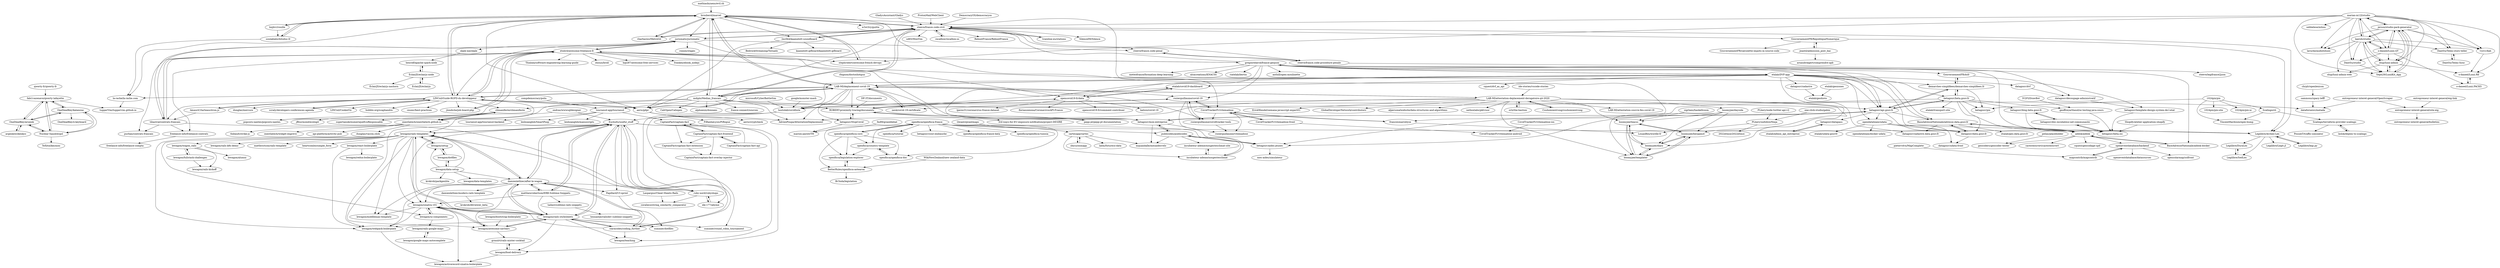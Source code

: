 digraph G {
"qwerty-fr/qwerty-fr" -> "fabi1cazenave/qwerty-lafayette"
"gregoiredavid/france-geojson" -> "rozierguillaume/covid-19"
"gregoiredavid/france-geojson" -> "GouvernementFR/dsfr" ["e"=1]
"gregoiredavid/france-geojson" -> "etalab/DVF-app"
"gregoiredavid/france-geojson" -> "datagouv/decoupage-administratif"
"gregoiredavid/france-geojson" -> "BaseAdresseNationale/addok-docker"
"gregoiredavid/france-geojson" -> "etnbrd/awesome-freelance-fr"
"gregoiredavid/france-geojson" -> "betagouv/api.gouv.fr"
"gregoiredavid/france-geojson" -> "steeve/france.code-civil"
"gregoiredavid/france-geojson" -> "addok/addok"
"gregoiredavid/france-geojson" -> "BaseAdresseNationale/adresse.data.gouv.fr"
"gregoiredavid/france-geojson" -> "anthill/open-moulinette"
"gregoiredavid/france-geojson" -> "opencovid19-fr/data"
"gregoiredavid/france-geojson" -> "meteofrance/formation-deep-learning"
"gregoiredavid/france-geojson" -> "alsacreations/KNACSS" ["e"=1]
"gregoiredavid/france-geojson" -> "riatelab/bertin" ["e"=1]
"sigrlami/haskellcosm" -> "boomyjee/teacss" ["e"=1]
"lewagon/dotfiles" -> "lewagon/setup"
"lewagon/dotfiles" -> "lewagon/data-setup"
"lewagon/setup" -> "lewagon/dotfiles"
"lewagon/setup" -> "lewagon/rails-templates"
"mathiasbynens/evil.sh" -> "brouberol/marcel" ["e"=1]
"etnbrd/awesome-freelance-fr" -> "tibastral/contrats-francais"
"etnbrd/awesome-freelance-fr" -> "jurismatic/jurismatic"
"etnbrd/awesome-freelance-fr" -> "jlondiche/job-board-php" ["e"=1]
"etnbrd/awesome-freelance-fr" -> "purban/contrats-francais"
"etnbrd/awesome-freelance-fr" -> "hql287/awesome-free-services" ["e"=1]
"etnbrd/awesome-freelance-fr" -> "freelance-info/freelance-contrats"
"etnbrd/awesome-freelance-fr" -> "LINCnil/Guide-RGPD-du-developpeur"
"etnbrd/awesome-freelance-fr" -> "fraxken/ebook_nodejs" ["e"=1]
"etnbrd/awesome-freelance-fr" -> "gregoiredavid/france-geojson"
"etnbrd/awesome-freelance-fr" -> "popcorn-nantes/popcorn-nantes"
"etnbrd/awesome-freelance-fr" -> "betagouv/mon-entreprise"
"etnbrd/awesome-freelance-fr" -> "stephrobert/awesome-french-devops" ["e"=1]
"etnbrd/awesome-freelance-fr" -> "Thialala/software-engineering-learning-guide" ["e"=1]
"etnbrd/awesome-freelance-fr" -> "opencovid19-fr/data"
"etnbrd/awesome-freelance-fr" -> "zhouzi/broll"
"betagouv/blog.beta.gouv.fr" -> "betagouv/doc.incubateur.net-communaute"
"betagouv/blog.beta.gouv.fr" -> "betagouv/beta.ssi"
"marian-m12l/studio" -> "jersou/studio-pack-generator"
"marian-m12l/studio" -> "kairoh/studio"
"marian-m12l/studio" -> "olup/lunii-admin"
"marian-m12l/studio" -> "DantSu/studio"
"marian-m12l/studio" -> "Seph29/LuniiKit_App"
"marian-m12l/studio" -> "o-daneel/Lunii.QT"
"marian-m12l/studio" -> "laruche/audiotolunii"
"marian-m12l/studio" -> "DantSu/Telmi-story-teller"
"marian-m12l/studio" -> "Cyri1/bah"
"marian-m12l/studio" -> "steeve/france.code-civil"
"marian-m12l/studio" -> "sebbelese/mhios"
"marian-m12l/studio" -> "o-daneel/Lunii.RE"
"marian-m12l/studio" -> "stephrobert/awesome-french-devops" ["e"=1]
"jlondiche/job-board-php" -> "etnbrd/awesome-freelance-fr" ["e"=1]
"climanifeste/climanifeste" -> "onestlatech/onestlatech.github.io"
"climanifeste/climanifeste" -> "jffourmond/ecologit"
"climanifeste/climanifeste" -> "popcorn-nantes/popcorn-nantes"
"climanifeste/climanifeste" -> "supertanuki/numeriqueEcoResponsable" ["e"=1]
"1024pix/pix" -> "betagouv/pix"
"1024pix/pix" -> "1024pix/pix-site"
"1024pix/pix" -> "Scalingo/cli"
"1024pix/pix" -> "VincentHardouin/npm-bump"
"1024pix/pix" -> "1024pix/pix-ui"
"openfisca/openfisca-core" -> "openfisca/country-template"
"openfisca/openfisca-core" -> "openfisca/openfisca-france"
"openfisca/openfisca-core" -> "openfisca/openfisca-doc"
"openfisca/openfisca-core" -> "openfisca/legislation-explorer"
"openfisca/openfisca-core" -> "BetterRules/openfisca-aotearoa"
"betagouv/aides-jeunes" -> "mes-aides/simulateur"
"cartesapp/cartes" -> "zbycz/osmapp" ["e"=1]
"cartesapp/cartes" -> "laem/futureco-data"
"cartesapp/cartes" -> "incubateur-ademe/nosgestesclimat"
"cartesapp/cartes" -> "mquandalle/mesaidesvelo"
"Qwant/qwantmaps" -> "cartesapp/cartes" ["e"=1]
"BaseAdresseNationale/addok-docker" -> "addok/addok"
"damienlethiec/modern-rails-template" -> "krokrob/dbviewer_beta"
"entrepreneur-interet-general/OpenScraper" -> "datafornews/metada"
"entrepreneur-interet-general/OpenScraper" -> "entrepreneur-interet-general/site-eig"
"OneDeadKey/kalamine" -> "Nuclear-Squid/ergol"
"OneDeadKey/kalamine" -> "OneDeadKey/x-keyboard"
"OneDeadKey/kalamine" -> "OneDeadKey/arsenik"
"OneDeadKey/kalamine" -> "fabi1cazenave/qwerty-lafayette"
"claracodes/coding_further" -> "Eschults/useful_stuff"
"claracodes/coding_further" -> "damienlethiec/after-le-wagon"
"claracodes/coding_further" -> "lewagon/teaching"
"claracodes/coding_further" -> "lewagon/rails-stylesheets"
"claracodes/coding_further" -> "lewagon/sinatra-101"
"soulaklabs/bitoduc.fr" -> "brouberol/marcel"
"soulaklabs/bitoduc.fr" -> "la-rache/la-rache.com"
"opendatateam/udata" -> "datagouv/data.gouv.fr"
"opendatateam/udata" -> "opendatateam/docker-udata"
"opendatateam/udata" -> "datagouv/udata-front"
"opendatateam/udata" -> "etalab/udata-gouvfr"
"opendatateam/udata" -> "Legilibre/Archeo-Lex"
"etalab/DVF-app" -> "cquest/dvf_as_api"
"etalab/DVF-app" -> "datagouv/dvf"
"etalab/DVF-app" -> "etalab/covid19-dashboard"
"etalab/DVF-app" -> "BaseAdresseNationale/adresse.data.gouv.fr"
"etalab/DVF-app" -> "betagouv/api.gouv.fr"
"etalab/DVF-app" -> "datagouv/data.gouv.fr"
"etalab/DVF-app" -> "betagouv/beta.gouv.fr"
"etalab/DVF-app" -> "datagouv/cadastre"
"etalab/DVF-app" -> "gregoiredavid/france-geojson"
"etalab/DVF-app" -> "LAB-MI/deplacement-covid-19"
"etalab/DVF-app" -> "hostolab/covidliste"
"etalab/DVF-app" -> "datagouv/cadastre.data.gouv.fr"
"etalab/DVF-app" -> "opendatateam/udata"
"etalab/DVF-app" -> "betagouv/mon-entreprise"
"etalab/DVF-app" -> "demarches-simplifiees/demarches-simplifiees.fr"
"zbycz/osmapp" -> "cartesapp/cartes" ["e"=1]
"datagouv/dvf" -> "datagouv/decoupage-administratif"
"mdiplo/Medias_francais" -> "onestlatech/onestlatech.github.io"
"mdiplo/Medias_francais" -> "brouberol/marcel"
"mdiplo/Medias_francais" -> "LAB-MI/deplacement-covid-19"
"mdiplo/Medias_francais" -> "datafornews/metada"
"mdiplo/Medias_francais" -> "alphoenix/donnees"
"mdiplo/Medias_francais" -> "AdrienPoupa/AttestationDeplacement"
"mdiplo/Medias_francais" -> "steeve/france.code-civil"
"mdiplo/Medias_francais" -> "france-connect/sources"
"mdiplo/Medias_francais" -> "climanifeste/climanifeste"
"mdiplo/Medias_francais" -> "ROBERT-proximity-tracing/documents"
"mdiplo/Medias_francais" -> "tournesol-app/tournesol"
"mdiplo/Medias_francais" -> "CaliOpen/Caliopen" ["e"=1]
"openfisca/openfisca-france" -> "openfisca/openfisca-core"
"openfisca/openfisca-france" -> "betagouv/cout-embauche"
"openfisca/openfisca-france" -> "openfisca/openfisca-doc"
"openfisca/openfisca-france" -> "betagouv/aides-jeunes"
"openfisca/openfisca-france" -> "openfisca/openfisca-france-data"
"openfisca/openfisca-france" -> "openfisca/openfisca-tunisia"
"openfisca/openfisca-france" -> "openfisca/country-template"
"openfisca/openfisca-france" -> "publicodes/publicodes"
"openfisca/openfisca-france" -> "openfisca/tutorial"
"openfisca/openfisca-france" -> "openfisca/legislation-explorer"
"openfisca/openfisca-france" -> "Legilibre/Archeo-Lex"
"aeris/gdpr" -> "aeris/cryptcheck" ["e"=1]
"aeris/gdpr" -> "PiRanhaLysis/PiRogue"
"aeris/gdpr" -> "AdrienPoupa/AttestationDeplacement"
"aeris/gdpr" -> "LAB-MI/deplacement-covid-19"
"aeris/gdpr" -> "LINCnil/Guide-RGPD-du-developpeur"
"CaptainFact/captain-fact-api" -> "CaptainFact/captain-fact-frontend"
"CaptainFact/captain-fact-api" -> "CaptainFact/captain-fact"
"Scalingo/cli" -> "Scalingo/terraform-provider-scalingo"
"Scalingo/cli" -> "VincentHardouin/npm-bump"
"BetterRules/openfisca-aotearoa" -> "openfisca/legislation-explorer"
"BetterRules/openfisca-aotearoa" -> "Br3nda/legislation"
"CaptainFact/captain-fact-frontend" -> "CaptainFact/captain-fact"
"CaptainFact/captain-fact-frontend" -> "CaptainFact/captain-fact-extension"
"CaptainFact/captain-fact-frontend" -> "CaptainFact/captain-fact-api"
"CaptainFact/captain-fact-frontend" -> "CaptainFact/captain-fact-overlay-injector"
"publicodes/publicodes" -> "betagouv/mon-entreprise"
"publicodes/publicodes" -> "incubateur-ademe/nosgestesclimat"
"publicodes/publicodes" -> "mquandalle/mesaidesvelo"
"publicodes/publicodes" -> "incubateur-ademe/nosgestesclimat-site"
"publicodes/publicodes" -> "betagouv/aides-jeunes"
"chrplr/openlexicon" -> "sammous/spacy-lefff"
"CaptainFact/captain-fact-extension" -> "CaptainFact/captain-fact-overlay-injector"
"CaptainFact/captain-fact" -> "CaptainFact/captain-fact-frontend"
"CaptainFact/captain-fact" -> "CaptainFact/captain-fact-extension"
"datagouv/decoupage-administratif" -> "betagouv/template-design-system-de-l-etat"
"lewagon/react-boilerplate" -> "lewagon/redux-boilerplate"
"lewagon/react-boilerplate" -> "lewagon/webpack-boilerplate"
"Scalingo/terraform-provider-scalingo" -> "PouuleT/traffic-simulator"
"Scalingo/terraform-provider-scalingo" -> "kolok/deploy-to-scalingo"
"sammous/spacy-lefff" -> "datafornews/metada"
"fm89/granddebat" -> "marion-paclot/TH"
"entrepreneur-interet-general/eig-link" -> "entrepreneur-interet-general/site-eig"
"Laspargus/Cheat-Sheets-Rails" -> "coralieco/string_similarity_comparator"
"grmnlrt/rails-mister-cocktail" -> "lewagon/food-delivery"
"entrepreneur-interet-general/site-eig" -> "entrepreneur-interet-general/bulletins"
"DP-3T/documents" -> "ROBERT-proximity-tracing/documents" ["e"=1]
"rozierguillaume/covid-19" -> "rozierguillaume/covidtracker-tools"
"rozierguillaume/covid-19" -> "rozierguillaume/vitemadose"
"rozierguillaume/covid-19" -> "hostolab/covidliste"
"rozierguillaume/covid-19" -> "CovidTrackerFr/vitemadose"
"LINCnil/Guide-RGPD-du-developpeur" -> "AmauriC/tarteaucitron.js" ["e"=1]
"LINCnil/Guide-RGPD-du-developpeur" -> "LINCnil/CookieViz"
"LINCnil/Guide-RGPD-du-developpeur" -> "aeris/gdpr"
"LINCnil/Guide-RGPD-du-developpeur" -> "LAB-MI/deplacement-covid-19"
"LINCnil/Guide-RGPD-du-developpeur" -> "betagouv/api.gouv.fr"
"LINCnil/Guide-RGPD-du-developpeur" -> "tibastral/contrats-francais"
"LINCnil/Guide-RGPD-du-developpeur" -> "etnbrd/awesome-freelance-fr"
"LINCnil/Guide-RGPD-du-developpeur" -> "jlondiche/job-board-php" ["e"=1]
"LINCnil/Guide-RGPD-du-developpeur" -> "onestlatech/onestlatech.github.io"
"LINCnil/Guide-RGPD-du-developpeur" -> "climanifeste/climanifeste"
"LINCnil/Guide-RGPD-du-developpeur" -> "hubblo-org/scaphandre" ["e"=1]
"LINCnil/Guide-RGPD-du-developpeur" -> "cnumr/best-practices" ["e"=1]
"LINCnil/Guide-RGPD-du-developpeur" -> "brouberol/marcel"
"LINCnil/Guide-RGPD-du-developpeur" -> "dunglas/mercure" ["e"=1]
"LINCnil/Guide-RGPD-du-developpeur" -> "scraly/developers-conferences-agenda" ["e"=1]
"PLhery/node-twitter-api-v2" -> "PLhery/unfollowNinja" ["e"=1]
"lewagon/data-setup" -> "lewagon/dotfiles"
"lewagon/data-setup" -> "lewagon/data-templates"
"lewagon/data-setup" -> "krokrob/packgenlite"
"lewagon/data-setup" -> "lewagon/setup"
"lewagon/data-setup" -> "damienlethiec/after-le-wagon"
"lewagon/data-setup" -> "lewagon/rails-templates"
"betagouv/doc.incubateur.net-communaute" -> "betagouv/beta.ssi"
"betagouv/doc.incubateur.net-communaute" -> "betagouv/blog.beta.gouv.fr"
"recalbox/recalbox-os" -> "steeve/france.code-civil" ["e"=1]
"Legilibre/Archeo-Lex" -> "Legilibre/legi.py"
"Legilibre/Archeo-Lex" -> "Legilibre/DuraLex"
"Legilibre/Archeo-Lex" -> "Legilibre/Legit.jl"
"Legilibre/Archeo-Lex" -> "Legilibre/SedLex"
"ROBERT-proximity-tracing/documents" -> "betagouv/StopCovid"
"ROBERT-proximity-tracing/documents" -> "pepp-pt/pepp-pt-documentation" ["e"=1]
"ROBERT-proximity-tracing/documents" -> "3rd-ways-for-EU-exposure-notification/project-DESIRE"
"ROBERT-proximity-tracing/documents" -> "opencovid19-fr/data"
"ROBERT-proximity-tracing/documents" -> "etalab/covid19-dashboard"
"etalab/covid19-dashboard" -> "opencovid19-fr/data"
"opencovid19-fr/data" -> "etalab/covid19-dashboard"
"opencovid19-fr/data" -> "opencovid19-fr/comment-contribuer"
"opencovid19-fr/data" -> "kalisio/covid-19"
"opencovid19-fr/data" -> "lperez31/coronavirus-france-dataset"
"opencovid19-fr/data" -> "ROBERT-proximity-tracing/documents"
"opencovid19-fr/data" -> "florianzemma/CoronavirusAPI-France"
"lewagon/fullstack-challenges" -> "lewagon/wagon_rails"
"lewagon/fullstack-challenges" -> "lewagon/rails-kickoff"
"addok/addok" -> "BaseAdresseNationale/addok-docker"
"addok/addok" -> "BaseAdresseNationale/adresse.data.gouv.fr"
"addok/addok" -> "geocoders/geocoder-tester"
"addok/addok" -> "openeventdatabase/backend"
"addok/addok" -> "caresteouvert/caresteouvert" ["e"=1]
"addok/addok" -> "cquest/geocodage-spd"
"AmauriC/tarteaucitron.js" -> "LINCnil/Guide-RGPD-du-developpeur" ["e"=1]
"AmauriC/tarteaucitron.js" -> "tibastral/contrats-francais" ["e"=1]
"pietervdvn/MapComplete" -> "mapcontrib/mapcontrib" ["e"=1]
"GouvernementFR/dsfr" -> "betagouv/template-design-system-de-l-etat" ["e"=1]
"GouvernementFR/dsfr" -> "demarches-simplifiees/demarches-simplifiees.fr" ["e"=1]
"incubateur-ademe/nosgestesclimat-site" -> "incubateur-ademe/nosgestesclimat"
"incubateur-ademe/nosgestesclimat" -> "incubateur-ademe/nosgestesclimat-site"
"incubateur-ademe/nosgestesclimat" -> "publicodes/publicodes"
"boomyjee/bergamot" -> "boomyjee/templater"
"boomyjee/bergamot" -> "boomyjee/diary"
"boomyjee/bergamot" -> "boomyjee/teacss"
"LAB-MI/deplacement-covid-19" -> "nesk/covid-19-certificate"
"LAB-MI/deplacement-covid-19" -> "LAB-MI/attestation-deplacement-derogatoire-q4-2020"
"LAB-MI/deplacement-covid-19" -> "ROBERT-proximity-tracing/documents"
"LAB-MI/deplacement-covid-19" -> "mdiplo/Medias_francais"
"LAB-MI/deplacement-covid-19" -> "betagouv/StopCovid"
"LAB-MI/deplacement-covid-19" -> "aeris/gdpr"
"LAB-MI/deplacement-covid-19" -> "LINCnil/Guide-RGPD-du-developpeur"
"LAB-MI/deplacement-covid-19" -> "etalab/DVF-app"
"LAB-MI/deplacement-covid-19" -> "hostolab/covidliste"
"LAB-MI/deplacement-covid-19" -> "AdrienPoupa/AttestationDeplacement"
"LAB-MI/deplacement-covid-19" -> "rozierguillaume/covid-19"
"LAB-MI/deplacement-covid-19" -> "betagouv/mon-entreprise"
"LAB-MI/deplacement-covid-19" -> "la-rache/la-rache.com"
"LAB-MI/deplacement-covid-19" -> "brouberol/marcel"
"LAB-MI/deplacement-covid-19" -> "rozierguillaume/covidtracker-tools"
"freelance-info/freelance-contrats" -> "freelance-info/freelance-compta"
"BaseAdresseNationale/adresse.data.gouv.fr" -> "etalab/geo.data.gouv.fr"
"BaseAdresseNationale/adresse.data.gouv.fr" -> "datagouv/data.gouv.fr"
"BaseAdresseNationale/adresse.data.gouv.fr" -> "datagouv/cadastre.data.gouv.fr"
"BaseAdresseNationale/adresse.data.gouv.fr" -> "addok/addok"
"betagouv/StopCovid" -> "ROBERT-proximity-tracing/documents"
"betagouv/StopCovid" -> "marion-paclot/TH"
"lewagon/awesome-navbars" -> "lewagon/rails-stylesheets"
"lewagon/awesome-navbars" -> "lewagon/sinatra-101"
"lewagon/awesome-navbars" -> "grmnlrt/rails-mister-cocktail"
"nesk/covid-19-certificate" -> "LAB-MI/deplacement-covid-19"
"onestlatech/onestlatech.github.io" -> "thibault/strike-js"
"onestlatech/onestlatech.github.io" -> "onestlatech/widget-engreve"
"onestlatech/onestlatech.github.io" -> "climanifeste/climanifeste"
"onestlatech/onestlatech.github.io" -> "api-platform/activity-pub"
"onestlatech/onestlatech.github.io" -> "dunglas/vaccin.click"
"lewagon/rails-google-maps" -> "lewagon/google-maps-autocomplete"
"lewagon/bootstrap-boilerplate" -> "lewagon/awesome-navbars"
"pepp-pt/pepp-pt-documentation" -> "ROBERT-proximity-tracing/documents" ["e"=1]
"Shopify/atelier-application-shopify" -> "betagouv/beta.ssi"
"geoffreyarthaud/oc-testing-java-cours" -> "betagouv/beta.ssi"
"betagouv/datapass" -> "etalab/admin_api_entreprise"
"eki-177/abyme" -> "ruby-nord/rubyshops"
"etalab/admin_api_entreprise" -> "betagouv/datapass"
"microsoft/CyberBattleSim" -> "hostolab/covidliste" ["e"=1]
"steeve/france.code-civil" -> "steeve/france.code-penal"
"steeve/france.code-civil" -> "jurismatic/jurismatic"
"steeve/france.code-civil" -> "steeve/france.code-procedure-penale"
"steeve/france.code-civil" -> "vbarbaresi/MetroGit" ["e"=1]
"steeve/france.code-civil" -> "brouberol/marcel"
"steeve/france.code-civil" -> "GouvernementFR/RepubliqueNumerique"
"steeve/france.code-civil" -> "2ec0b4/kaamelott-soundboard"
"steeve/france.code-civil" -> "RebootFrance/RebootFrance"
"steeve/france.code-civil" -> "mdiplo/Medias_francais"
"steeve/france.code-civil" -> "trainline-eu/stations" ["e"=1]
"steeve/france.code-civil" -> "Legilibre/Archeo-Lex"
"steeve/france.code-civil" -> "recalbox/recalbox-os" ["e"=1]
"steeve/france.code-civil" -> "SilenceIM/Silence" ["e"=1]
"steeve/france.code-civil" -> "aeris/gdpr"
"steeve/france.code-civil" -> "sd65/MiniVim" ["e"=1]
"Legilibre/legi.py" -> "Legilibre/Archeo-Lex"
"rbignon/doctoshotgun" -> "LAB-MI/deplacement-covid-19" ["e"=1]
"ovh/the-bastion" -> "LAB-MI/attestation-deplacement-derogatoire-q4-2020" ["e"=1]
"ide-stories/vscode-stories" -> "LAB-MI/attestation-deplacement-derogatoire-q4-2020" ["e"=1]
"IV2FI/DrawBot" -> "geoffreyarthaud/oc-testing-java-cours" ["e"=1]
"etalab/geozones" -> "etalab/geohisto"
"jurismatic/jurismatic" -> "steeve/france.code-civil"
"jurismatic/jurismatic" -> "tibastral/contrats-francais"
"jurismatic/jurismatic" -> "etnbrd/awesome-freelance-fr"
"jurismatic/jurismatic" -> "steeve/france.code-penal"
"jurismatic/jurismatic" -> "ronnix/stages"
"jurismatic/jurismatic" -> "betagouv/api.gouv.fr"
"jurismatic/jurismatic" -> "skale-me/skale"
"jurismatic/jurismatic" -> "LINCnil/Guide-RGPD-du-developpeur"
"vbarbaresi/MetroGit" -> "steeve/france.code-civil" ["e"=1]
"vbarbaresi/MetroGit" -> "brouberol/marcel" ["e"=1]
"rozierguillaume/covidtracker-tools" -> "rozierguillaume/covid-19"
"rozierguillaume/covidtracker-tools" -> "rozierguillaume/vitemadose"
"hostolab/covidliste" -> "eki-177/abyme"
"hostolab/covidliste" -> "ruby-nord/rubyshops"
"hostolab/covidliste" -> "Eschults/useful_stuff"
"hostolab/covidliste" -> "rozierguillaume/covid-19"
"google/monster-mash" -> "hostolab/covidliste" ["e"=1]
"steeve/france.code-procedure-penale" -> "steeve/france.code-penal"
"steeve/france.code-procedure-penale" -> "steeve/legifrance2json"
"steeve/france.code-penal" -> "steeve/france.code-procedure-penale"
"GladysAssistant/Gladys" -> "steeve/france.code-civil" ["e"=1]
"Nuclear-Squid/ergol" -> "OneDeadKey/kalamine"
"Nuclear-Squid/ergol" -> "OneDeadKey/arsenik"
"Nuclear-Squid/ergol" -> "fabi1cazenave/qwerty-lafayette"
"Nuclear-Squid/ergol" -> "TeXitoi/keymini"
"tournesol-app/tournesol" -> "tournesol-app/tournesol-backend"
"tournesol-app/tournesol" -> "lenhoanglnh/SmartPoop"
"tournesol-app/tournesol" -> "lenhoanglnh/manuscripts"
"tournesol-app/tournesol" -> "CaptainFact/captain-fact"
"WikiNewZealand/new-zealand-data" -> "BetterRules/openfisca-aotearoa" ["e"=1]
"Cuuhomientrung/cuuhomientrung" -> "LAB-MI/attestation-deplacement-derogatoire-q4-2020" ["e"=1]
"trainline-eu/stations" -> "steeve/france.code-civil" ["e"=1]
"CovidTrackerFr/vitemadose-ios" -> "CovidTrackerFr/vitemadose-android"
"lewagon/rails-stylesheets" -> "lewagon/sinatra-101"
"lewagon/rails-stylesheets" -> "lewagon/awesome-navbars"
"lewagon/rails-stylesheets" -> "Eschults/useful_stuff"
"lewagon/rails-stylesheets" -> "lewagon/rails-templates"
"lewagon/rails-stylesheets" -> "damienlethiec/after-le-wagon"
"lewagon/rails-stylesheets" -> "lewagon/webpack-boilerplate"
"lewagon/rails-stylesheets" -> "ssaunier/round_robin_tournament"
"lewagon/rails-stylesheets" -> "lewagon/food-delivery"
"lewagon/rails-stylesheets" -> "ssaunier/dotfiles"
"lewagon/rails-stylesheets" -> "lewagon/teaching"
"lewagon/rails-stylesheets" -> "claracodes/coding_further"
"CovidTrackerFr/vitemadose" -> "CovidTrackerFr/vitemadose-front"
"CovidTrackerFr/vitemadose" -> "rozierguillaume/covidtracker-tools"
"CovidTrackerFr/vitemadose" -> "rozierguillaume/vitemadose"
"CovidTrackerFr/vitemadose" -> "rozierguillaume/covid-19"
"CovidTrackerFr/vitemadose" -> "francoismari/elyze"
"boomyjee/teacss" -> "boomyjee/templater"
"boomyjee/teacss" -> "boomyjee/bergamot"
"boomyjee/teacss" -> "boomyjee/diary"
"LAB-MI/attestation-deplacement-derogatoire-q4-2020" -> "LAB-MI/attestation-couvre-feu-covid-19"
"LAB-MI/attestation-deplacement-derogatoire-q4-2020" -> "Cuuhomientrung/cuuhomientrung" ["e"=1]
"LAB-MI/attestation-deplacement-derogatoire-q4-2020" -> "LAB-MI/deplacement-covid-19"
"LAB-MI/attestation-deplacement-derogatoire-q4-2020" -> "AdrienPoupa/AttestationDeplacement"
"LAB-MI/attestation-deplacement-derogatoire-q4-2020" -> "nesk/covid-19-certificate"
"LAB-MI/attestation-deplacement-derogatoire-q4-2020" -> "boomyjee/teacss"
"LAB-MI/attestation-deplacement-derogatoire-q4-2020" -> "boomyjee/templater"
"LAB-MI/attestation-deplacement-derogatoire-q4-2020" -> "boomyjee/bergamot"
"LAB-MI/attestation-deplacement-derogatoire-q4-2020" -> "boomyjee/diary"
"LAB-MI/attestation-deplacement-derogatoire-q4-2020" -> "boomyjee/dayside"
"LAB-MI/attestation-deplacement-derogatoire-q4-2020" -> "ovh/the-bastion" ["e"=1]
"LAB-MI/attestation-deplacement-derogatoire-q4-2020" -> "ErickWendel/semana-javascript-expert01" ["e"=1]
"LAB-MI/attestation-deplacement-derogatoire-q4-2020" -> "GlobalDeveloperNetwork/contributors" ["e"=1]
"LAB-MI/attestation-deplacement-derogatoire-q4-2020" -> "alpersonalwebsite/data-structures-and-algorithms" ["e"=1]
"LAB-MI/attestation-deplacement-derogatoire-q4-2020" -> "netboxlabs/pktvisor" ["e"=1]
"lewagon/wagon_rails" -> "lewagon/alumni"
"lewagon/wagon_rails" -> "lewagon/fullstack-challenges"
"lewagon/wagon_rails" -> "lewagon/rails-kickoff"
"CovidTrackerFr/vitemadose-front" -> "CovidTrackerFr/vitemadose-android"
"CovidTrackerFr/vitemadose-front" -> "CovidTrackerFr/vitemadose"
"betagouv/template-design-system-de-l-etat" -> "betagouv/beta.ssi"
"francoismari/elyze" -> "LouanBen/wordle-fr"
"francoismari/elyze" -> "CovidTrackerFr/vitemadose"
"lewagon/rails-templates" -> "Eschults/useful_stuff"
"lewagon/rails-templates" -> "damienlethiec/after-le-wagon"
"lewagon/rails-templates" -> "lewagon/rails-stylesheets"
"lewagon/rails-templates" -> "lewagon/sinatra-101"
"lewagon/rails-templates" -> "lewagon/ui-components"
"lewagon/rails-templates" -> "lewagon/awesome-navbars"
"lewagon/rails-templates" -> "lewagon/webpack-boilerplate"
"lewagon/rails-templates" -> "lewagon/react-boilerplate"
"lewagon/rails-templates" -> "lewagon/rails-k8s-demo" ["e"=1]
"lewagon/rails-templates" -> "lewagon/setup"
"lewagon/rails-templates" -> "lewagon/middleman-template"
"lewagon/rails-templates" -> "lewagon/wagon_rails"
"lewagon/rails-templates" -> "ruby-nord/rubyshops"
"lewagon/rails-templates" -> "mattbrictson/rails-template" ["e"=1]
"lewagon/rails-templates" -> "heartcombo/simple_form" ["e"=1]
"bnjbvr/rouille" -> "brouberol/marcel" ["e"=1]
"bnjbvr/rouille" -> "soulaklabs/bitoduc.fr" ["e"=1]
"la-rache/la-rache.com" -> "tupperVim/tuppervim.github.io"
"jersou/studio-pack-generator" -> "kairoh/studio"
"jersou/studio-pack-generator" -> "olup/lunii-admin"
"jersou/studio-pack-generator" -> "Seph29/LuniiKit_App"
"jersou/studio-pack-generator" -> "Cyri1/bah"
"jersou/studio-pack-generator" -> "marian-m12l/studio"
"jersou/studio-pack-generator" -> "o-daneel/Lunii.QT"
"jersou/studio-pack-generator" -> "DantSu/Telmi-story-teller"
"jersou/studio-pack-generator" -> "laruche/audiotolunii"
"Seph29/LuniiKit_App" -> "olup/lunii-admin"
"Seph29/LuniiKit_App" -> "jersou/studio-pack-generator"
"EclairJS/eclairjs-node" -> "EclairJS/eclairjs"
"EclairJS/eclairjs-node" -> "henridf/apache-spark-node"
"EclairJS/eclairjs-node" -> "EclairJS/eclairjs-nashorn"
"ProtonMail/WebClient" -> "steeve/france.code-civil" ["e"=1]
"Papillard/UI-sprint" -> "ssaunier/dotfiles"
"betagouv/beta.gouv.fr" -> "betagouv/api.gouv.fr"
"betagouv/beta.gouv.fr" -> "betagouv/aides-jeunes"
"betagouv/beta.gouv.fr" -> "demarches-simplifiees/demarches-simplifiees.fr"
"betagouv/beta.gouv.fr" -> "betagouv/pix"
"betagouv/beta.gouv.fr" -> "betagouv/blog.beta.gouv.fr"
"betagouv/beta.gouv.fr" -> "datagouv/data.gouv.fr"
"betagouv/beta.gouv.fr" -> "geoffreyarthaud/oc-testing-java-cours"
"betagouv/beta.gouv.fr" -> "addok/addok"
"betagouv/beta.gouv.fr" -> "etalab/transport-site"
"tibastral/contrats-francais" -> "etnbrd/awesome-freelance-fr"
"tibastral/contrats-francais" -> "ruby-nord/rubyshops"
"tibastral/contrats-francais" -> "purban/contrats-francais"
"tibastral/contrats-francais" -> "freelance-info/freelance-contrats"
"tibastral/contrats-francais" -> "jurismatic/jurismatic"
"PLhery/unfollowNinja" -> "2022etmoi/2022etmoi"
"PLhery/unfollowNinja" -> "LouanBen/wordle-fr"
"demarches-simplifiees/demarches-simplifiees.fr" -> "betagouv/beta.gouv.fr"
"demarches-simplifiees/demarches-simplifiees.fr" -> "betagouv/api.gouv.fr"
"demarches-simplifiees/demarches-simplifiees.fr" -> "betagouv/pix"
"demarches-simplifiees/demarches-simplifiees.fr" -> "GouvernementFR/dsfr" ["e"=1]
"mapcontrib/mapcontrib" -> "openeventdatabase/backend"
"kairoh/studio" -> "jersou/studio-pack-generator"
"kairoh/studio" -> "Seph29/LuniiKit_App"
"kairoh/studio" -> "olup/lunii-admin"
"kairoh/studio" -> "DantSu/Telmi-story-teller"
"kairoh/studio" -> "marian-m12l/studio"
"kairoh/studio" -> "o-daneel/Lunii.QT"
"kairoh/studio" -> "DantSu/studio"
"kairoh/studio" -> "olup/lunii-admin-web"
"kairoh/studio" -> "laruche/audiotolunii"
"kairoh/studio" -> "Cyri1/bah"
"ruby-nord/rubyshops" -> "eki-177/abyme"
"ruby-nord/rubyshops" -> "coralieco/string_similarity_comparator"
"boomyjee/dayside" -> "boomyjee/templater"
"boomyjee/dayside" -> "boomyjee/teacss"
"boomyjee/dayside" -> "boomyjee/diary"
"boomyjee/dayside" -> "boomyjee/bergamot"
"henridf/apache-spark-node" -> "EclairJS/eclairjs-node"
"matthewrobertson/ERB-Sublime-Snippets" -> "lewagon/sinatra-101"
"matthewrobertson/ERB-Sublime-Snippets" -> "lewagon/rails-stylesheets"
"matthewrobertson/ERB-Sublime-Snippets" -> "Eschults/useful_stuff"
"matthewrobertson/ERB-Sublime-Snippets" -> "tadast/sublime-rails-snippets"
"matthewrobertson/ERB-Sublime-Snippets" -> "damienlethiec/after-le-wagon"
"openfisca/openfisca-doc" -> "openfisca/country-template"
"lewagon/ui-components" -> "lewagon/rails-google-maps"
"lewagon/ui-components" -> "lewagon/sinatra-101"
"openfisca/legislation-explorer" -> "BetterRules/openfisca-aotearoa"
"ondras/wwwsqldesigner" -> "lewagon/rails-templates" ["e"=1]
"ondras/wwwsqldesigner" -> "Eschults/useful_stuff" ["e"=1]
"stephrobert/awesome-french-devops" -> "brouberol/marcel" ["e"=1]
"Cyri1/bah" -> "o-daneel/Lunii.RE"
"skale-me/skale" -> "henridf/apache-spark-node"
"olup/lunii-admin" -> "Seph29/LuniiKit_App"
"olup/lunii-admin" -> "jersou/studio-pack-generator"
"olup/lunii-admin" -> "olup/lunii-admin-web"
"olup/lunii-admin" -> "kairoh/studio"
"olup/lunii-admin" -> "o-daneel/Lunii.RE"
"brouberol/marcel" -> "bnjbvr/rouille" ["e"=1]
"brouberol/marcel" -> "soulaklabs/bitoduc.fr"
"brouberol/marcel" -> "steeve/france.code-civil"
"brouberol/marcel" -> "w3st3ry/guitte" ["e"=1]
"brouberol/marcel" -> "mdiplo/Medias_francais"
"brouberol/marcel" -> "stephrobert/awesome-french-devops" ["e"=1]
"brouberol/marcel" -> "vbarbaresi/MetroGit" ["e"=1]
"brouberol/marcel" -> "aeris/gdpr"
"brouberol/marcel" -> "la-rache/la-rache.com"
"brouberol/marcel" -> "LINCnil/Guide-RGPD-du-developpeur"
"brouberol/marcel" -> "LAB-MI/deplacement-covid-19"
"brouberol/marcel" -> "CovidTrackerFr/vitemadose"
"brouberol/marcel" -> "2ec0b4/kaamelott-soundboard"
"brouberol/marcel" -> "jurismatic/jurismatic"
"brouberol/marcel" -> "francoismari/elyze"
"one-click-studio/gabin" -> "PLhery/unfollowNinja" ["e"=1]
"2ec0b4/kaamelott-soundboard" -> "kaamelott-gifboard/kaamelott-gifboard"
"2ec0b4/kaamelott-soundboard" -> "steeve/france.code-civil"
"2ec0b4/kaamelott-soundboard" -> "aeris/gdpr"
"2ec0b4/kaamelott-soundboard" -> "BedrockStreaming/Tornado"
"GouvernementFR/RepubliqueNumerique" -> "GouvernementFR/calculette-impots-m-source-code"
"GouvernementFR/RepubliqueNumerique" -> "Legilibre/Archeo-Lex"
"GouvernementFR/RepubliqueNumerique" -> "jeantil/admission_post_bac"
"betagouv/api.gouv.fr" -> "betagouv/beta.gouv.fr"
"betagouv/api.gouv.fr" -> "datagouv/data.gouv.fr"
"betagouv/api.gouv.fr" -> "betagouv/mon-entreprise"
"betagouv/api.gouv.fr" -> "demarches-simplifiees/demarches-simplifiees.fr"
"betagouv/api.gouv.fr" -> "betagouv/aides-jeunes"
"betagouv/api.gouv.fr" -> "betagouv/datapass"
"betagouv/api.gouv.fr" -> "BaseAdresseNationale/adresse.data.gouv.fr"
"betagouv/api.gouv.fr" -> "opendatateam/udata"
"lewagon/sinatra-101" -> "lewagon/rails-stylesheets"
"lewagon/sinatra-101" -> "lewagon/activerecord-sinatra-boilerplate"
"lewagon/sinatra-101" -> "lewagon/middleman-template"
"lewagon/sinatra-101" -> "lewagon/ui-components"
"lewagon/sinatra-101" -> "lewagon/awesome-navbars"
"lewagon/sinatra-101" -> "lewagon/webpack-boilerplate"
"openeventdatabase/backend" -> "openeventdatabase/datasources"
"openeventdatabase/backend" -> "opensolarmap/solfront"
"openeventdatabase/backend" -> "mapcontrib/mapcontrib"
"o-daneel/Lunii.RE" -> "o-daneel/Lunii.PACKS"
"betagouv/mon-entreprise" -> "publicodes/publicodes"
"betagouv/mon-entreprise" -> "betagouv/aides-jeunes"
"betagouv/mon-entreprise" -> "betagouv/api.gouv.fr"
"betagouv/mon-entreprise" -> "mquandalle/mesaidesvelo"
"Eschults/useful_stuff" -> "damienlethiec/after-le-wagon"
"Eschults/useful_stuff" -> "lewagon/rails-templates"
"Eschults/useful_stuff" -> "lewagon/rails-stylesheets"
"Eschults/useful_stuff" -> "claracodes/coding_further"
"Eschults/useful_stuff" -> "lewagon/sinatra-101"
"Eschults/useful_stuff" -> "ruby-nord/rubyshops"
"Eschults/useful_stuff" -> "lewagon/webpack-boilerplate"
"Eschults/useful_stuff" -> "lewagon/teaching"
"Eschults/useful_stuff" -> "ssaunier/round_robin_tournament"
"Eschults/useful_stuff" -> "Papillard/UI-sprint"
"Eschults/useful_stuff" -> "lewagon/food-delivery"
"Eschults/useful_stuff" -> "matthewrobertson/ERB-Sublime-Snippets"
"EclairJS/eclairjs" -> "EclairJS/eclairjs-node"
"o-daneel/Lunii.QT" -> "DantSu/studio"
"o-daneel/Lunii.QT" -> "jersou/studio-pack-generator"
"o-daneel/Lunii.QT" -> "kairoh/studio"
"o-daneel/Lunii.QT" -> "olup/lunii-admin"
"o-daneel/Lunii.QT" -> "o-daneel/Lunii.PACKS"
"o-daneel/Lunii.PACKS" -> "o-daneel/Lunii.RE"
"tadast/sublime-rails-snippets" -> "tennantje/railsdev-sublime-snippets"
"kolok/deploy-to-scalingo" -> "Scalingo/terraform-provider-scalingo"
"lewagon/google-maps-autocomplete" -> "lewagon/rails-google-maps"
"lewagon/food-delivery" -> "grmnlrt/rails-mister-cocktail"
"lewagon/food-delivery" -> "lewagon/activerecord-sinatra-boilerplate"
"compdemocracy/polis" -> "tournesol-app/tournesol" ["e"=1]
"fabi1cazenave/qwerty-lafayette" -> "OneDeadKey/arsenik"
"fabi1cazenave/qwerty-lafayette" -> "OneDeadKey/kalamine"
"fabi1cazenave/qwerty-lafayette" -> "Nuclear-Squid/ergol"
"fabi1cazenave/qwerty-lafayette" -> "tupperVim/tuppervim.github.io"
"DantSu/Telmi-story-teller" -> "DantSu/Telmi-Sync"
"jeantil/admission_post_bac" -> "arnaudriegert/comprendre-apb"
"jeantil/admission_post_bac" -> "GouvernementFR/RepubliqueNumerique"
"OneDeadKey/arsenik" -> "Nuclear-Squid/ergol"
"OneDeadKey/arsenik" -> "OneDeadKey/kalamine"
"OneDeadKey/arsenik" -> "fabi1cazenave/qwerty-lafayette"
"OneDeadKey/arsenik" -> "argenkiwi/kenkyo"
"betagouv/beta.ssi" -> "betagouv/doc.incubateur.net-communaute"
"DantSu/studio" -> "Seph29/LuniiKit_App"
"DantSu/Telmi-Sync" -> "DantSu/Telmi-story-teller"
"boomyjee/templater" -> "boomyjee/diary"
"boomyjee/templater" -> "boomyjee/bergamot"
"boomyjee/templater" -> "boomyjee/teacss"
"boomyjee/diary" -> "boomyjee/templater"
"boomyjee/diary" -> "boomyjee/bergamot"
"boomyjee/diary" -> "boomyjee/teacss"
"argenkiwi/kenkyo" -> "OneDeadKey/arsenik"
"Legilibre/DuraLex" -> "Legilibre/SedLex"
"openfisca/country-template" -> "openfisca/openfisca-doc"
"openfisca/country-template" -> "openfisca/legislation-explorer"
"datagouv/cadastre" -> "etalab/geohisto"
"pelias/placeholder" -> "geocoders/geocoder-tester" ["e"=1]
"Legilibre/SedLex" -> "Legilibre/DuraLex"
"DemocracyOS/democracyos" -> "steeve/france.code-civil" ["e"=1]
"scraly/developers-conferences-agenda" -> "LINCnil/Guide-RGPD-du-developpeur" ["e"=1]
"damienlethiec/after-le-wagon" -> "Eschults/useful_stuff"
"damienlethiec/after-le-wagon" -> "lewagon/rails-templates"
"damienlethiec/after-le-wagon" -> "lewagon/rails-stylesheets"
"damienlethiec/after-le-wagon" -> "claracodes/coding_further"
"damienlethiec/after-le-wagon" -> "lewagon/sinatra-101"
"damienlethiec/after-le-wagon" -> "Papillard/UI-sprint"
"damienlethiec/after-le-wagon" -> "lewagon/webpack-boilerplate"
"damienlethiec/after-le-wagon" -> "ruby-nord/rubyshops"
"damienlethiec/after-le-wagon" -> "damienlethiec/modern-rails-template"
"damienlethiec/after-le-wagon" -> "matthewrobertson/ERB-Sublime-Snippets"
"damienlethiec/after-le-wagon" -> "lewagon/awesome-navbars"
"damienlethiec/after-le-wagon" -> "lewagon/middleman-template"
"datagouv/data.gouv.fr" -> "datagouv/udata-front"
"datagouv/data.gouv.fr" -> "BaseAdresseNationale/adresse.data.gouv.fr"
"lewagon/webpack-boilerplate" -> "lewagon/activerecord-sinatra-boilerplate"
"qwerty-fr/qwerty-fr" ["l"="34.805,18.705"]
"fabi1cazenave/qwerty-lafayette" ["l"="34.863,18.7"]
"gregoiredavid/france-geojson" ["l"="34.972,18.511"]
"rozierguillaume/covid-19" ["l"="35.07,18.551"]
"GouvernementFR/dsfr" ["l"="1.809,-31.062", "c"=735]
"etalab/DVF-app" ["l"="34.996,18.516"]
"datagouv/decoupage-administratif" ["l"="34.921,18.535"]
"BaseAdresseNationale/addok-docker" ["l"="34.921,18.559"]
"etnbrd/awesome-freelance-fr" ["l"="35.011,18.45"]
"betagouv/api.gouv.fr" ["l"="34.983,18.484"]
"steeve/france.code-civil" ["l"="35.067,18.368"]
"addok/addok" ["l"="34.899,18.547"]
"BaseAdresseNationale/adresse.data.gouv.fr" ["l"="34.942,18.523"]
"anthill/open-moulinette" ["l"="34.979,18.554"]
"opencovid19-fr/data" ["l"="34.945,18.434"]
"meteofrance/formation-deep-learning" ["l"="34.949,18.575"]
"alsacreations/KNACSS" ["l"="21.676,-30.142", "c"=36]
"riatelab/bertin" ["l"="41.357,24.468", "c"=76]
"sigrlami/haskellcosm" ["l"="-1.1,2.993", "c"=258]
"boomyjee/teacss" ["l"="35.196,18.45"]
"lewagon/dotfiles" ["l"="35.342,18.921"]
"lewagon/setup" ["l"="35.248,18.901"]
"lewagon/data-setup" ["l"="35.286,18.845"]
"lewagon/rails-templates" ["l"="35.204,18.799"]
"mathiasbynens/evil.sh" ["l"="-16.904,-6.597", "c"=469]
"brouberol/marcel" ["l"="35.077,18.446"]
"tibastral/contrats-francais" ["l"="35.043,18.477"]
"jurismatic/jurismatic" ["l"="35.017,18.404"]
"jlondiche/job-board-php" ["l"="-16.326,23.734", "c"=1167]
"purban/contrats-francais" ["l"="35.034,18.455"]
"hql287/awesome-free-services" ["l"="26.089,-26.433", "c"=32]
"freelance-info/freelance-contrats" ["l"="35.023,18.492"]
"LINCnil/Guide-RGPD-du-developpeur" ["l"="35.047,18.426"]
"fraxken/ebook_nodejs" ["l"="1.932,-26.514", "c"=894]
"popcorn-nantes/popcorn-nantes" ["l"="35.047,18.398"]
"betagouv/mon-entreprise" ["l"="35.051,18.501"]
"stephrobert/awesome-french-devops" ["l"="31.848,-22.849", "c"=358]
"Thialala/software-engineering-learning-guide" ["l"="1.88,-26.527", "c"=894]
"zhouzi/broll" ["l"="34.975,18.437"]
"betagouv/blog.beta.gouv.fr" ["l"="34.873,18.504"]
"betagouv/doc.incubateur.net-communaute" ["l"="34.85,18.505"]
"betagouv/beta.ssi" ["l"="34.858,18.517"]
"marian-m12l/studio" ["l"="35.07,18.198"]
"jersou/studio-pack-generator" ["l"="35.07,18.173"]
"kairoh/studio" ["l"="35.08,18.165"]
"olup/lunii-admin" ["l"="35.072,18.154"]
"DantSu/studio" ["l"="35.085,18.181"]
"Seph29/LuniiKit_App" ["l"="35.092,18.166"]
"o-daneel/Lunii.QT" ["l"="35.057,18.163"]
"laruche/audiotolunii" ["l"="35.097,18.182"]
"DantSu/Telmi-story-teller" ["l"="35.06,18.143"]
"Cyri1/bah" ["l"="35.051,18.181"]
"sebbelese/mhios" ["l"="35.094,18.209"]
"o-daneel/Lunii.RE" ["l"="35.041,18.169"]
"climanifeste/climanifeste" ["l"="35.099,18.382"]
"onestlatech/onestlatech.github.io" ["l"="35.111,18.352"]
"jffourmond/ecologit" ["l"="35.128,18.367"]
"supertanuki/numeriqueEcoResponsable" ["l"="-11.81,16.961", "c"=978]
"1024pix/pix" ["l"="34.778,18.442"]
"betagouv/pix" ["l"="34.867,18.461"]
"1024pix/pix-site" ["l"="34.759,18.462"]
"Scalingo/cli" ["l"="34.731,18.426"]
"VincentHardouin/npm-bump" ["l"="34.753,18.427"]
"1024pix/pix-ui" ["l"="34.752,18.446"]
"openfisca/openfisca-core" ["l"="35.233,18.539"]
"openfisca/country-template" ["l"="35.226,18.52"]
"openfisca/openfisca-france" ["l"="35.19,18.516"]
"openfisca/openfisca-doc" ["l"="35.214,18.529"]
"openfisca/legislation-explorer" ["l"="35.244,18.525"]
"BetterRules/openfisca-aotearoa" ["l"="35.264,18.536"]
"betagouv/aides-jeunes" ["l"="35.055,18.517"]
"mes-aides/simulateur" ["l"="35.041,18.547"]
"cartesapp/cartes" ["l"="35.16,18.519"]
"zbycz/osmapp" ["l"="39.784,22.706", "c"=1091]
"laem/futureco-data" ["l"="35.179,18.499"]
"incubateur-ademe/nosgestesclimat" ["l"="35.148,18.54"]
"mquandalle/mesaidesvelo" ["l"="35.116,18.508"]
"Qwant/qwantmaps" ["l"="39.687,22.746", "c"=1091]
"damienlethiec/modern-rails-template" ["l"="35.138,18.774"]
"krokrob/dbviewer_beta" ["l"="35.109,18.783"]
"entrepreneur-interet-general/OpenScraper" ["l"="35.065,18.599"]
"datafornews/metada" ["l"="35.07,18.529"]
"entrepreneur-interet-general/site-eig" ["l"="35.071,18.637"]
"OneDeadKey/kalamine" ["l"="34.867,18.727"]
"Nuclear-Squid/ergol" ["l"="34.844,18.716"]
"OneDeadKey/x-keyboard" ["l"="34.874,18.756"]
"OneDeadKey/arsenik" ["l"="34.848,18.735"]
"claracodes/coding_further" ["l"="35.173,18.752"]
"Eschults/useful_stuff" ["l"="35.18,18.735"]
"damienlethiec/after-le-wagon" ["l"="35.2,18.759"]
"lewagon/teaching" ["l"="35.152,18.75"]
"lewagon/rails-stylesheets" ["l"="35.183,18.764"]
"lewagon/sinatra-101" ["l"="35.201,18.775"]
"soulaklabs/bitoduc.fr" ["l"="35.088,18.493"]
"la-rache/la-rache.com" ["l"="35.036,18.527"]
"opendatateam/udata" ["l"="35.011,18.476"]
"datagouv/data.gouv.fr" ["l"="34.96,18.499"]
"opendatateam/docker-udata" ["l"="34.99,18.464"]
"datagouv/udata-front" ["l"="34.993,18.494"]
"etalab/udata-gouvfr" ["l"="34.979,18.457"]
"Legilibre/Archeo-Lex" ["l"="35.139,18.418"]
"cquest/dvf_as_api" ["l"="34.956,18.485"]
"datagouv/dvf" ["l"="34.951,18.546"]
"etalab/covid19-dashboard" ["l"="34.956,18.454"]
"betagouv/beta.gouv.fr" ["l"="34.926,18.497"]
"datagouv/cadastre" ["l"="34.98,18.585"]
"LAB-MI/deplacement-covid-19" ["l"="35.075,18.472"]
"hostolab/covidliste" ["l"="35.098,18.599"]
"datagouv/cadastre.data.gouv.fr" ["l"="34.968,18.539"]
"demarches-simplifiees/demarches-simplifiees.fr" ["l"="34.934,18.477"]
"mdiplo/Medias_francais" ["l"="35.104,18.415"]
"alphoenix/donnees" ["l"="35.133,18.394"]
"AdrienPoupa/AttestationDeplacement" ["l"="35.121,18.442"]
"france-connect/sources" ["l"="35.153,18.379"]
"ROBERT-proximity-tracing/documents" ["l"="34.993,18.427"]
"tournesol-app/tournesol" ["l"="35.24,18.353"]
"CaliOpen/Caliopen" ["l"="-53.178,9.871", "c"=19]
"betagouv/cout-embauche" ["l"="35.235,18.5"]
"openfisca/openfisca-france-data" ["l"="35.213,18.504"]
"openfisca/openfisca-tunisia" ["l"="35.207,18.546"]
"publicodes/publicodes" ["l"="35.116,18.527"]
"openfisca/tutorial" ["l"="35.194,18.54"]
"aeris/gdpr" ["l"="35.075,18.41"]
"aeris/cryptcheck" ["l"="-52.897,9.859", "c"=19]
"PiRanhaLysis/PiRogue" ["l"="35.088,18.341"]
"CaptainFact/captain-fact-api" ["l"="35.355,18.301"]
"CaptainFact/captain-fact-frontend" ["l"="35.332,18.298"]
"CaptainFact/captain-fact" ["l"="35.309,18.314"]
"Scalingo/terraform-provider-scalingo" ["l"="34.698,18.419"]
"Br3nda/legislation" ["l"="35.289,18.542"]
"CaptainFact/captain-fact-extension" ["l"="35.315,18.291"]
"CaptainFact/captain-fact-overlay-injector" ["l"="35.328,18.312"]
"incubateur-ademe/nosgestesclimat-site" ["l"="35.149,18.559"]
"chrplr/openlexicon" ["l"="35.014,18.619"]
"sammous/spacy-lefff" ["l"="35.036,18.585"]
"betagouv/template-design-system-de-l-etat" ["l"="34.873,18.533"]
"lewagon/react-boilerplate" ["l"="35.182,18.818"]
"lewagon/redux-boilerplate" ["l"="35.174,18.84"]
"lewagon/webpack-boilerplate" ["l"="35.186,18.782"]
"PouuleT/traffic-simulator" ["l"="34.681,18.407"]
"kolok/deploy-to-scalingo" ["l"="34.681,18.425"]
"fm89/granddebat" ["l"="34.919,18.361"]
"marion-paclot/TH" ["l"="34.946,18.379"]
"entrepreneur-interet-general/eig-link" ["l"="35.067,18.662"]
"Laspargus/Cheat-Sheets-Rails" ["l"="35.112,18.703"]
"coralieco/string_similarity_comparator" ["l"="35.126,18.688"]
"grmnlrt/rails-mister-cocktail" ["l"="35.152,18.786"]
"lewagon/food-delivery" ["l"="35.159,18.767"]
"entrepreneur-interet-general/bulletins" ["l"="35.082,18.656"]
"DP-3T/documents" ["l"="36.273,18.371", "c"=979]
"rozierguillaume/covidtracker-tools" ["l"="35.087,18.531"]
"rozierguillaume/vitemadose" ["l"="35.091,18.564"]
"CovidTrackerFr/vitemadose" ["l"="35.099,18.551"]
"AmauriC/tarteaucitron.js" ["l"="21.713,-29.986", "c"=36]
"LINCnil/CookieViz" ["l"="34.997,18.369"]
"hubblo-org/scaphandre" ["l"="-11.741,16.969", "c"=978]
"cnumr/best-practices" ["l"="-11.805,16.985", "c"=978]
"dunglas/mercure" ["l"="-14.339,24.591", "c"=181]
"scraly/developers-conferences-agenda" ["l"="30.536,-24.836", "c"=523]
"PLhery/node-twitter-api-v2" ["l"="39.246,34.011", "c"=988]
"PLhery/unfollowNinja" ["l"="35.019,18.688"]
"lewagon/data-templates" ["l"="35.325,18.837"]
"krokrob/packgenlite" ["l"="35.309,18.822"]
"recalbox/recalbox-os" ["l"="-15.295,0.421", "c"=502]
"Legilibre/legi.py" ["l"="35.166,18.421"]
"Legilibre/DuraLex" ["l"="35.182,18.396"]
"Legilibre/Legit.jl" ["l"="35.16,18.4"]
"Legilibre/SedLex" ["l"="35.173,18.408"]
"betagouv/StopCovid" ["l"="34.986,18.407"]
"pepp-pt/pepp-pt-documentation" ["l"="36.316,18.387", "c"=979]
"3rd-ways-for-EU-exposure-notification/project-DESIRE" ["l"="34.962,18.408"]
"opencovid19-fr/comment-contribuer" ["l"="34.907,18.431"]
"kalisio/covid-19" ["l"="34.926,18.407"]
"lperez31/coronavirus-france-dataset" ["l"="34.916,18.419"]
"florianzemma/CoronavirusAPI-France" ["l"="34.899,18.407"]
"lewagon/fullstack-challenges" ["l"="35.126,18.884"]
"lewagon/wagon_rails" ["l"="35.15,18.857"]
"lewagon/rails-kickoff" ["l"="35.146,18.879"]
"geocoders/geocoder-tester" ["l"="34.88,18.578"]
"openeventdatabase/backend" ["l"="34.831,18.574"]
"caresteouvert/caresteouvert" ["l"="13.828,-11.999", "c"=854]
"cquest/geocodage-spd" ["l"="34.86,18.562"]
"pietervdvn/MapComplete" ["l"="39.801,22.682", "c"=1091]
"mapcontrib/mapcontrib" ["l"="34.805,18.571"]
"boomyjee/bergamot" ["l"="35.197,18.464"]
"boomyjee/templater" ["l"="35.211,18.464"]
"boomyjee/diary" ["l"="35.209,18.447"]
"nesk/covid-19-certificate" ["l"="35.123,18.473"]
"LAB-MI/attestation-deplacement-derogatoire-q4-2020" ["l"="35.166,18.457"]
"freelance-info/freelance-compta" ["l"="35.019,18.513"]
"etalab/geo.data.gouv.fr" ["l"="34.897,18.52"]
"lewagon/awesome-navbars" ["l"="35.176,18.791"]
"thibault/strike-js" ["l"="35.111,18.314"]
"onestlatech/widget-engreve" ["l"="35.128,18.332"]
"api-platform/activity-pub" ["l"="35.14,18.316"]
"dunglas/vaccin.click" ["l"="35.123,18.295"]
"lewagon/rails-google-maps" ["l"="35.269,18.781"]
"lewagon/google-maps-autocomplete" ["l"="35.289,18.777"]
"lewagon/bootstrap-boilerplate" ["l"="35.139,18.817"]
"Shopify/atelier-application-shopify" ["l"="34.83,18.521"]
"geoffreyarthaud/oc-testing-java-cours" ["l"="34.887,18.501"]
"betagouv/datapass" ["l"="34.942,18.503"]
"etalab/admin_api_entreprise" ["l"="34.919,18.512"]
"eki-177/abyme" ["l"="35.126,18.645"]
"ruby-nord/rubyshops" ["l"="35.142,18.669"]
"microsoft/CyberBattleSim" ["l"="-42.438,-33.075", "c"=79]
"steeve/france.code-penal" ["l"="35.031,18.336"]
"steeve/france.code-procedure-penale" ["l"="35.043,18.314"]
"vbarbaresi/MetroGit" ["l"="22.719,-26.624", "c"=28]
"GouvernementFR/RepubliqueNumerique" ["l"="35.16,18.341"]
"2ec0b4/kaamelott-soundboard" ["l"="35.033,18.361"]
"RebootFrance/RebootFrance" ["l"="35.072,18.309"]
"trainline-eu/stations" ["l"="35.767,18.785", "c"=979]
"SilenceIM/Silence" ["l"="-52.839,9.241", "c"=19]
"sd65/MiniVim" ["l"="-51.655,7.423", "c"=682]
"rbignon/doctoshotgun" ["l"="25.259,-22.114", "c"=63]
"ovh/the-bastion" ["l"="3.567,-9.755", "c"=0]
"ide-stories/vscode-stories" ["l"="0.09,-20.857", "c"=153]
"IV2FI/DrawBot" ["l"="-23.199,-23.8", "c"=1357]
"etalab/geozones" ["l"="34.951,18.652"]
"etalab/geohisto" ["l"="34.965,18.625"]
"ronnix/stages" ["l"="34.973,18.375"]
"skale-me/skale" ["l"="34.928,18.31"]
"google/monster-mash" ["l"="-35.15,20.431", "c"=1031]
"steeve/legifrance2json" ["l"="35.036,18.283"]
"GladysAssistant/Gladys" ["l"="35.757,3.161", "c"=1271]
"TeXitoi/keymini" ["l"="34.823,18.731"]
"tournesol-app/tournesol-backend" ["l"="35.267,18.361"]
"lenhoanglnh/SmartPoop" ["l"="35.274,18.342"]
"lenhoanglnh/manuscripts" ["l"="35.254,18.329"]
"WikiNewZealand/new-zealand-data" ["l"="-43.927,-34.199", "c"=282]
"Cuuhomientrung/cuuhomientrung" ["l"="52.233,0.067", "c"=585]
"CovidTrackerFr/vitemadose-ios" ["l"="35.18,18.613"]
"CovidTrackerFr/vitemadose-android" ["l"="35.156,18.599"]
"ssaunier/round_robin_tournament" ["l"="35.156,18.731"]
"ssaunier/dotfiles" ["l"="35.201,18.732"]
"CovidTrackerFr/vitemadose-front" ["l"="35.128,18.579"]
"francoismari/elyze" ["l"="35.071,18.571"]
"LAB-MI/attestation-couvre-feu-covid-19" ["l"="35.21,18.425"]
"boomyjee/dayside" ["l"="35.223,18.454"]
"ErickWendel/semana-javascript-expert01" ["l"="5.815,-19.913", "c"=96]
"GlobalDeveloperNetwork/contributors" ["l"="-1.12,3.02", "c"=258]
"alpersonalwebsite/data-structures-and-algorithms" ["l"="-1.127,3.037", "c"=258]
"netboxlabs/pktvisor" ["l"="6.177,-2.783", "c"=225]
"lewagon/alumni" ["l"="35.128,18.857"]
"LouanBen/wordle-fr" ["l"="35.041,18.642"]
"lewagon/ui-components" ["l"="35.234,18.786"]
"lewagon/rails-k8s-demo" ["l"="4.432,-37.842", "c"=1]
"lewagon/middleman-template" ["l"="35.221,18.777"]
"mattbrictson/rails-template" ["l"="4.42,-37.607", "c"=1]
"heartcombo/simple_form" ["l"="4.585,-37.188", "c"=1]
"bnjbvr/rouille" ["l"="-16.288,-6.225", "c"=469]
"tupperVim/tuppervim.github.io" ["l"="34.943,18.619"]
"EclairJS/eclairjs-node" ["l"="34.84,18.221"]
"EclairJS/eclairjs" ["l"="34.812,18.212"]
"henridf/apache-spark-node" ["l"="34.871,18.252"]
"EclairJS/eclairjs-nashorn" ["l"="34.831,18.185"]
"ProtonMail/WebClient" ["l"="-51.788,7.384", "c"=682]
"Papillard/UI-sprint" ["l"="35.209,18.716"]
"etalab/transport-site" ["l"="34.857,18.482"]
"2022etmoi/2022etmoi" ["l"="35.007,18.712"]
"olup/lunii-admin-web" ["l"="35.089,18.139"]
"matthewrobertson/ERB-Sublime-Snippets" ["l"="35.221,18.744"]
"tadast/sublime-rails-snippets" ["l"="35.271,18.727"]
"ondras/wwwsqldesigner" ["l"="41.892,21.868", "c"=280]
"w3st3ry/guitte" ["l"="-14.395,1.112", "c"=159]
"one-click-studio/gabin" ["l"="-23.242,-23.799", "c"=1357]
"kaamelott-gifboard/kaamelott-gifboard" ["l"="34.997,18.332"]
"BedrockStreaming/Tornado" ["l"="35.007,18.31"]
"GouvernementFR/calculette-impots-m-source-code" ["l"="35.176,18.297"]
"jeantil/admission_post_bac" ["l"="35.196,18.317"]
"lewagon/activerecord-sinatra-boilerplate" ["l"="35.169,18.781"]
"openeventdatabase/datasources" ["l"="34.806,18.591"]
"opensolarmap/solfront" ["l"="34.823,18.595"]
"o-daneel/Lunii.PACKS" ["l"="35.031,18.154"]
"tennantje/railsdev-sublime-snippets" ["l"="35.299,18.719"]
"compdemocracy/polis" ["l"="-20.68,12.111", "c"=22]
"DantSu/Telmi-Sync" ["l"="35.055,18.122"]
"arnaudriegert/comprendre-apb" ["l"="35.217,18.291"]
"argenkiwi/kenkyo" ["l"="34.834,18.758"]
"pelias/placeholder" ["l"="39.792,24.432", "c"=157]
"DemocracyOS/democracyos" ["l"="-20.797,11.996", "c"=22]
}